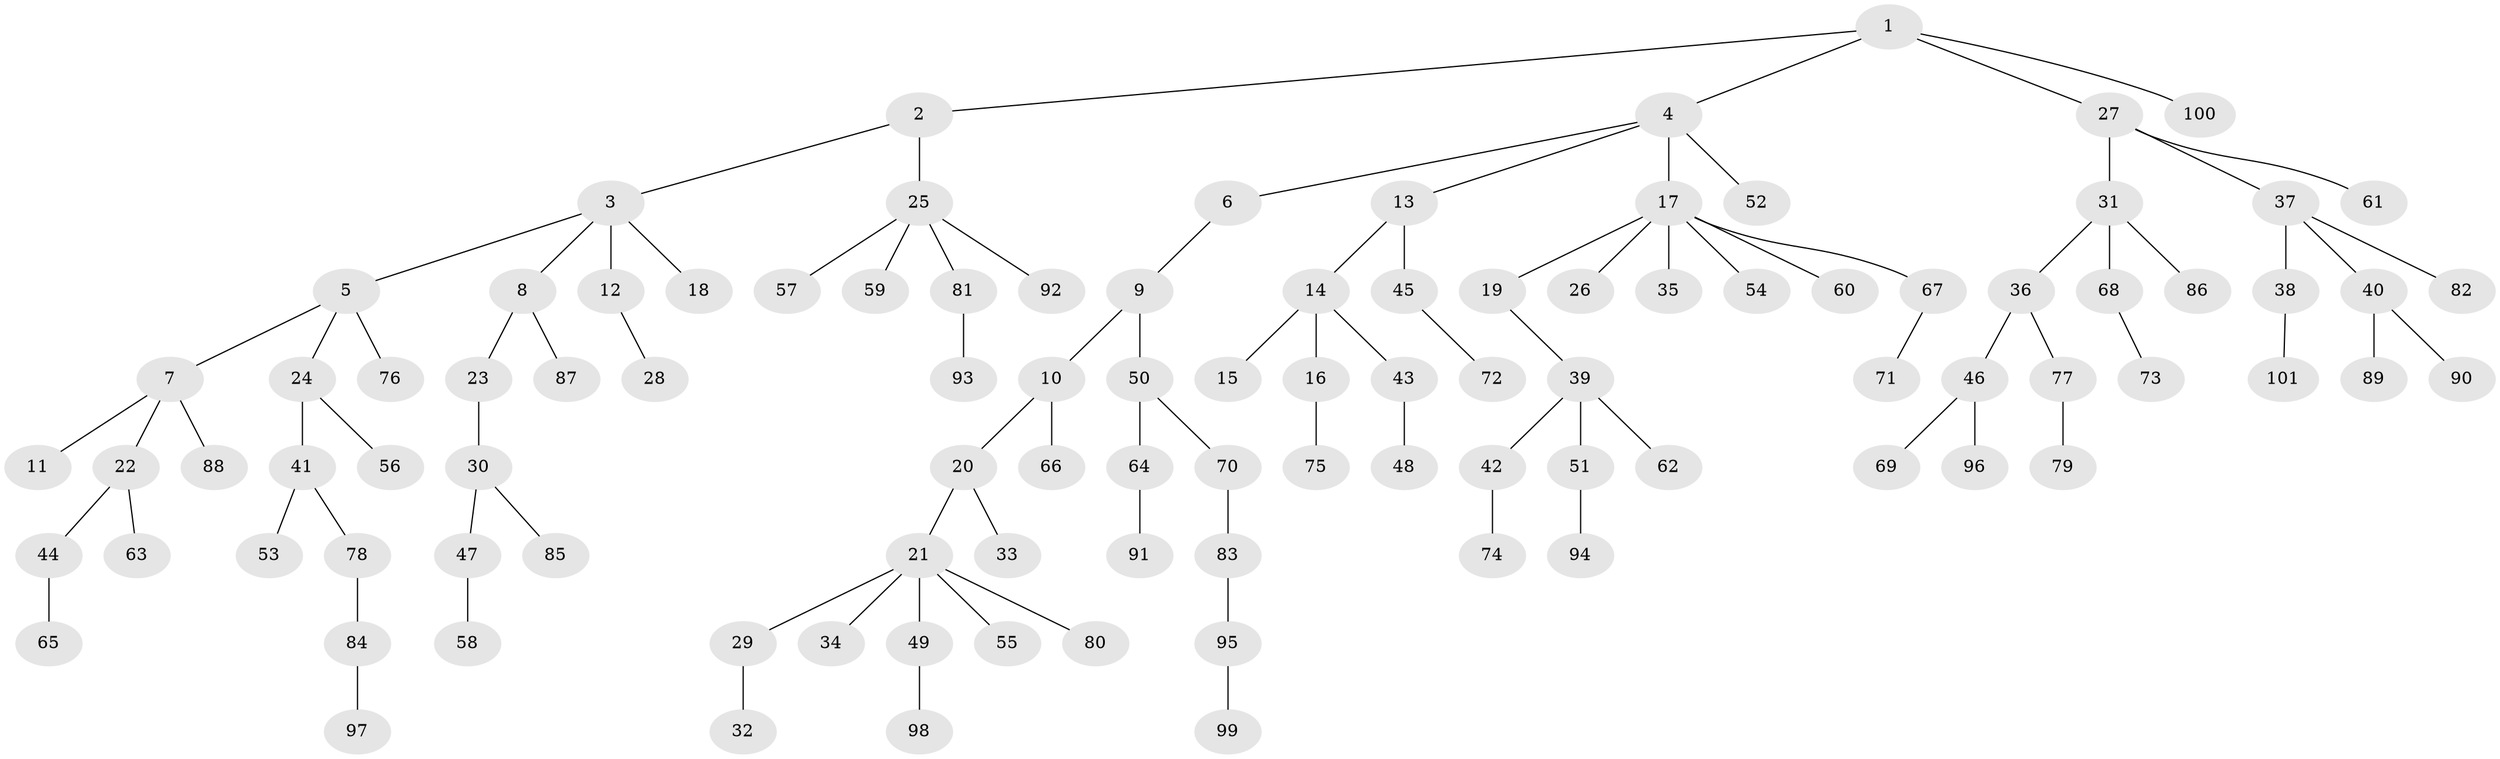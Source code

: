 // original degree distribution, {5: 0.034722222222222224, 4: 0.06944444444444445, 6: 0.006944444444444444, 3: 0.125, 1: 0.4861111111111111, 2: 0.2638888888888889, 8: 0.006944444444444444, 7: 0.006944444444444444}
// Generated by graph-tools (version 1.1) at 2025/51/03/04/25 22:51:39]
// undirected, 101 vertices, 100 edges
graph export_dot {
  node [color=gray90,style=filled];
  1;
  2;
  3;
  4;
  5;
  6;
  7;
  8;
  9;
  10;
  11;
  12;
  13;
  14;
  15;
  16;
  17;
  18;
  19;
  20;
  21;
  22;
  23;
  24;
  25;
  26;
  27;
  28;
  29;
  30;
  31;
  32;
  33;
  34;
  35;
  36;
  37;
  38;
  39;
  40;
  41;
  42;
  43;
  44;
  45;
  46;
  47;
  48;
  49;
  50;
  51;
  52;
  53;
  54;
  55;
  56;
  57;
  58;
  59;
  60;
  61;
  62;
  63;
  64;
  65;
  66;
  67;
  68;
  69;
  70;
  71;
  72;
  73;
  74;
  75;
  76;
  77;
  78;
  79;
  80;
  81;
  82;
  83;
  84;
  85;
  86;
  87;
  88;
  89;
  90;
  91;
  92;
  93;
  94;
  95;
  96;
  97;
  98;
  99;
  100;
  101;
  1 -- 2 [weight=1.0];
  1 -- 4 [weight=1.0];
  1 -- 27 [weight=1.0];
  1 -- 100 [weight=1.0];
  2 -- 3 [weight=1.0];
  2 -- 25 [weight=1.0];
  3 -- 5 [weight=1.0];
  3 -- 8 [weight=1.0];
  3 -- 12 [weight=1.0];
  3 -- 18 [weight=1.0];
  4 -- 6 [weight=1.0];
  4 -- 13 [weight=1.0];
  4 -- 17 [weight=1.0];
  4 -- 52 [weight=1.0];
  5 -- 7 [weight=1.0];
  5 -- 24 [weight=1.0];
  5 -- 76 [weight=1.0];
  6 -- 9 [weight=1.0];
  7 -- 11 [weight=1.0];
  7 -- 22 [weight=1.0];
  7 -- 88 [weight=1.0];
  8 -- 23 [weight=1.0];
  8 -- 87 [weight=1.0];
  9 -- 10 [weight=1.0];
  9 -- 50 [weight=1.0];
  10 -- 20 [weight=1.0];
  10 -- 66 [weight=1.0];
  12 -- 28 [weight=1.0];
  13 -- 14 [weight=1.0];
  13 -- 45 [weight=1.0];
  14 -- 15 [weight=1.0];
  14 -- 16 [weight=1.0];
  14 -- 43 [weight=1.0];
  16 -- 75 [weight=1.0];
  17 -- 19 [weight=1.0];
  17 -- 26 [weight=1.0];
  17 -- 35 [weight=1.0];
  17 -- 54 [weight=1.0];
  17 -- 60 [weight=1.0];
  17 -- 67 [weight=1.0];
  19 -- 39 [weight=1.0];
  20 -- 21 [weight=1.0];
  20 -- 33 [weight=1.0];
  21 -- 29 [weight=1.0];
  21 -- 34 [weight=1.0];
  21 -- 49 [weight=1.0];
  21 -- 55 [weight=1.0];
  21 -- 80 [weight=1.0];
  22 -- 44 [weight=1.0];
  22 -- 63 [weight=1.0];
  23 -- 30 [weight=1.0];
  24 -- 41 [weight=1.0];
  24 -- 56 [weight=1.0];
  25 -- 57 [weight=1.0];
  25 -- 59 [weight=1.0];
  25 -- 81 [weight=1.0];
  25 -- 92 [weight=1.0];
  27 -- 31 [weight=1.0];
  27 -- 37 [weight=1.0];
  27 -- 61 [weight=1.0];
  29 -- 32 [weight=1.0];
  30 -- 47 [weight=1.0];
  30 -- 85 [weight=1.0];
  31 -- 36 [weight=1.0];
  31 -- 68 [weight=1.0];
  31 -- 86 [weight=1.0];
  36 -- 46 [weight=1.0];
  36 -- 77 [weight=1.0];
  37 -- 38 [weight=1.0];
  37 -- 40 [weight=1.0];
  37 -- 82 [weight=1.0];
  38 -- 101 [weight=1.0];
  39 -- 42 [weight=1.0];
  39 -- 51 [weight=1.0];
  39 -- 62 [weight=1.0];
  40 -- 89 [weight=1.0];
  40 -- 90 [weight=1.0];
  41 -- 53 [weight=1.0];
  41 -- 78 [weight=1.0];
  42 -- 74 [weight=1.0];
  43 -- 48 [weight=1.0];
  44 -- 65 [weight=1.0];
  45 -- 72 [weight=1.0];
  46 -- 69 [weight=1.0];
  46 -- 96 [weight=1.0];
  47 -- 58 [weight=1.0];
  49 -- 98 [weight=1.0];
  50 -- 64 [weight=1.0];
  50 -- 70 [weight=1.0];
  51 -- 94 [weight=1.0];
  64 -- 91 [weight=1.0];
  67 -- 71 [weight=1.0];
  68 -- 73 [weight=1.0];
  70 -- 83 [weight=1.0];
  77 -- 79 [weight=1.0];
  78 -- 84 [weight=1.0];
  81 -- 93 [weight=1.0];
  83 -- 95 [weight=1.0];
  84 -- 97 [weight=1.0];
  95 -- 99 [weight=1.0];
}

